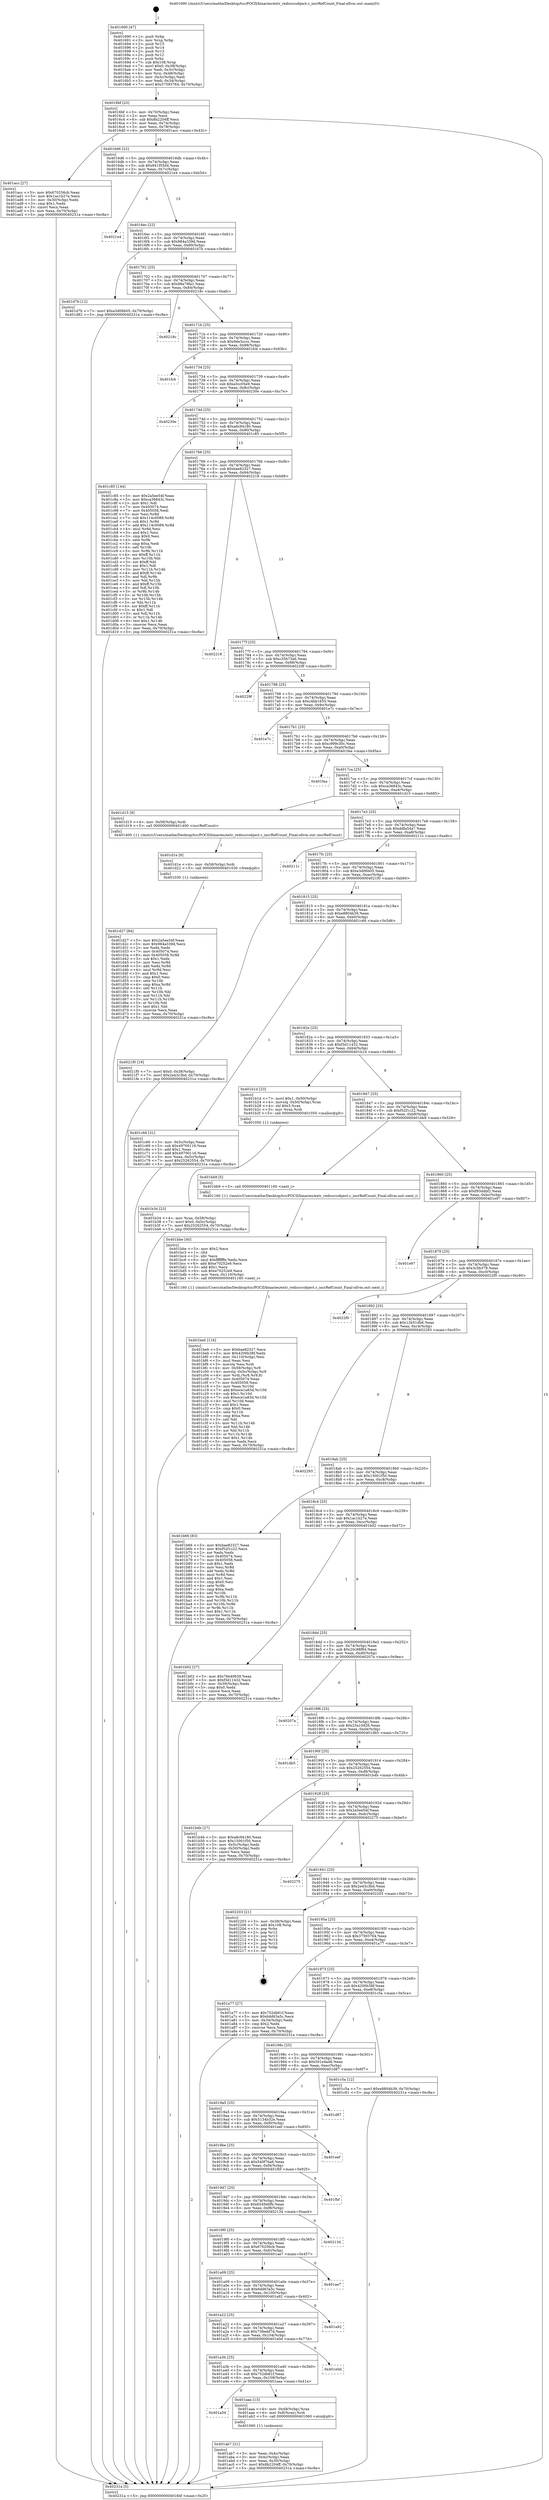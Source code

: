 digraph "0x401690" {
  label = "0x401690 (/mnt/c/Users/mathe/Desktop/tcc/POCII/binaries/extr_redissrcobject.c_incrRefCount_Final-ollvm.out::main(0))"
  labelloc = "t"
  node[shape=record]

  Entry [label="",width=0.3,height=0.3,shape=circle,fillcolor=black,style=filled]
  "0x4016bf" [label="{
     0x4016bf [23]\l
     | [instrs]\l
     &nbsp;&nbsp;0x4016bf \<+3\>: mov -0x70(%rbp),%eax\l
     &nbsp;&nbsp;0x4016c2 \<+2\>: mov %eax,%ecx\l
     &nbsp;&nbsp;0x4016c4 \<+6\>: sub $0x8b2204ff,%ecx\l
     &nbsp;&nbsp;0x4016ca \<+3\>: mov %eax,-0x74(%rbp)\l
     &nbsp;&nbsp;0x4016cd \<+3\>: mov %ecx,-0x78(%rbp)\l
     &nbsp;&nbsp;0x4016d0 \<+6\>: je 0000000000401acc \<main+0x43c\>\l
  }"]
  "0x401acc" [label="{
     0x401acc [27]\l
     | [instrs]\l
     &nbsp;&nbsp;0x401acc \<+5\>: mov $0x670256cb,%eax\l
     &nbsp;&nbsp;0x401ad1 \<+5\>: mov $0x1ac1b27e,%ecx\l
     &nbsp;&nbsp;0x401ad6 \<+3\>: mov -0x30(%rbp),%edx\l
     &nbsp;&nbsp;0x401ad9 \<+3\>: cmp $0x1,%edx\l
     &nbsp;&nbsp;0x401adc \<+3\>: cmovl %ecx,%eax\l
     &nbsp;&nbsp;0x401adf \<+3\>: mov %eax,-0x70(%rbp)\l
     &nbsp;&nbsp;0x401ae2 \<+5\>: jmp 000000000040231a \<main+0xc8a\>\l
  }"]
  "0x4016d6" [label="{
     0x4016d6 [22]\l
     | [instrs]\l
     &nbsp;&nbsp;0x4016d6 \<+5\>: jmp 00000000004016db \<main+0x4b\>\l
     &nbsp;&nbsp;0x4016db \<+3\>: mov -0x74(%rbp),%eax\l
     &nbsp;&nbsp;0x4016de \<+5\>: sub $0x941f55d4,%eax\l
     &nbsp;&nbsp;0x4016e3 \<+3\>: mov %eax,-0x7c(%rbp)\l
     &nbsp;&nbsp;0x4016e6 \<+6\>: je 00000000004021e4 \<main+0xb54\>\l
  }"]
  Exit [label="",width=0.3,height=0.3,shape=circle,fillcolor=black,style=filled,peripheries=2]
  "0x4021e4" [label="{
     0x4021e4\l
  }", style=dashed]
  "0x4016ec" [label="{
     0x4016ec [22]\l
     | [instrs]\l
     &nbsp;&nbsp;0x4016ec \<+5\>: jmp 00000000004016f1 \<main+0x61\>\l
     &nbsp;&nbsp;0x4016f1 \<+3\>: mov -0x74(%rbp),%eax\l
     &nbsp;&nbsp;0x4016f4 \<+5\>: sub $0x984a339d,%eax\l
     &nbsp;&nbsp;0x4016f9 \<+3\>: mov %eax,-0x80(%rbp)\l
     &nbsp;&nbsp;0x4016fc \<+6\>: je 0000000000401d7b \<main+0x6eb\>\l
  }"]
  "0x401d27" [label="{
     0x401d27 [84]\l
     | [instrs]\l
     &nbsp;&nbsp;0x401d27 \<+5\>: mov $0x2a5ee54f,%eax\l
     &nbsp;&nbsp;0x401d2c \<+5\>: mov $0x984a339d,%ecx\l
     &nbsp;&nbsp;0x401d31 \<+2\>: xor %edx,%edx\l
     &nbsp;&nbsp;0x401d33 \<+7\>: mov 0x405074,%esi\l
     &nbsp;&nbsp;0x401d3a \<+8\>: mov 0x405058,%r8d\l
     &nbsp;&nbsp;0x401d42 \<+3\>: sub $0x1,%edx\l
     &nbsp;&nbsp;0x401d45 \<+3\>: mov %esi,%r9d\l
     &nbsp;&nbsp;0x401d48 \<+3\>: add %edx,%r9d\l
     &nbsp;&nbsp;0x401d4b \<+4\>: imul %r9d,%esi\l
     &nbsp;&nbsp;0x401d4f \<+3\>: and $0x1,%esi\l
     &nbsp;&nbsp;0x401d52 \<+3\>: cmp $0x0,%esi\l
     &nbsp;&nbsp;0x401d55 \<+4\>: sete %r10b\l
     &nbsp;&nbsp;0x401d59 \<+4\>: cmp $0xa,%r8d\l
     &nbsp;&nbsp;0x401d5d \<+4\>: setl %r11b\l
     &nbsp;&nbsp;0x401d61 \<+3\>: mov %r10b,%bl\l
     &nbsp;&nbsp;0x401d64 \<+3\>: and %r11b,%bl\l
     &nbsp;&nbsp;0x401d67 \<+3\>: xor %r11b,%r10b\l
     &nbsp;&nbsp;0x401d6a \<+3\>: or %r10b,%bl\l
     &nbsp;&nbsp;0x401d6d \<+3\>: test $0x1,%bl\l
     &nbsp;&nbsp;0x401d70 \<+3\>: cmovne %ecx,%eax\l
     &nbsp;&nbsp;0x401d73 \<+3\>: mov %eax,-0x70(%rbp)\l
     &nbsp;&nbsp;0x401d76 \<+5\>: jmp 000000000040231a \<main+0xc8a\>\l
  }"]
  "0x401d7b" [label="{
     0x401d7b [12]\l
     | [instrs]\l
     &nbsp;&nbsp;0x401d7b \<+7\>: movl $0xe3d06b05,-0x70(%rbp)\l
     &nbsp;&nbsp;0x401d82 \<+5\>: jmp 000000000040231a \<main+0xc8a\>\l
  }"]
  "0x401702" [label="{
     0x401702 [25]\l
     | [instrs]\l
     &nbsp;&nbsp;0x401702 \<+5\>: jmp 0000000000401707 \<main+0x77\>\l
     &nbsp;&nbsp;0x401707 \<+3\>: mov -0x74(%rbp),%eax\l
     &nbsp;&nbsp;0x40170a \<+5\>: sub $0x98a79fa1,%eax\l
     &nbsp;&nbsp;0x40170f \<+6\>: mov %eax,-0x84(%rbp)\l
     &nbsp;&nbsp;0x401715 \<+6\>: je 000000000040218c \<main+0xafc\>\l
  }"]
  "0x401d1e" [label="{
     0x401d1e [9]\l
     | [instrs]\l
     &nbsp;&nbsp;0x401d1e \<+4\>: mov -0x58(%rbp),%rdi\l
     &nbsp;&nbsp;0x401d22 \<+5\>: call 0000000000401030 \<free@plt\>\l
     | [calls]\l
     &nbsp;&nbsp;0x401030 \{1\} (unknown)\l
  }"]
  "0x40218c" [label="{
     0x40218c\l
  }", style=dashed]
  "0x40171b" [label="{
     0x40171b [25]\l
     | [instrs]\l
     &nbsp;&nbsp;0x40171b \<+5\>: jmp 0000000000401720 \<main+0x90\>\l
     &nbsp;&nbsp;0x401720 \<+3\>: mov -0x74(%rbp),%eax\l
     &nbsp;&nbsp;0x401723 \<+5\>: sub $0x9de3cccc,%eax\l
     &nbsp;&nbsp;0x401728 \<+6\>: mov %eax,-0x88(%rbp)\l
     &nbsp;&nbsp;0x40172e \<+6\>: je 0000000000401fcb \<main+0x93b\>\l
  }"]
  "0x401be6" [label="{
     0x401be6 [116]\l
     | [instrs]\l
     &nbsp;&nbsp;0x401be6 \<+5\>: mov $0xbae82327,%ecx\l
     &nbsp;&nbsp;0x401beb \<+5\>: mov $0x4200b38f,%edx\l
     &nbsp;&nbsp;0x401bf0 \<+6\>: mov -0x110(%rbp),%esi\l
     &nbsp;&nbsp;0x401bf6 \<+3\>: imul %eax,%esi\l
     &nbsp;&nbsp;0x401bf9 \<+3\>: movslq %esi,%rdi\l
     &nbsp;&nbsp;0x401bfc \<+4\>: mov -0x58(%rbp),%r8\l
     &nbsp;&nbsp;0x401c00 \<+4\>: movslq -0x5c(%rbp),%r9\l
     &nbsp;&nbsp;0x401c04 \<+4\>: mov %rdi,(%r8,%r9,8)\l
     &nbsp;&nbsp;0x401c08 \<+7\>: mov 0x405074,%eax\l
     &nbsp;&nbsp;0x401c0f \<+7\>: mov 0x405058,%esi\l
     &nbsp;&nbsp;0x401c16 \<+3\>: mov %eax,%r10d\l
     &nbsp;&nbsp;0x401c19 \<+7\>: add $0xece1a83d,%r10d\l
     &nbsp;&nbsp;0x401c20 \<+4\>: sub $0x1,%r10d\l
     &nbsp;&nbsp;0x401c24 \<+7\>: sub $0xece1a83d,%r10d\l
     &nbsp;&nbsp;0x401c2b \<+4\>: imul %r10d,%eax\l
     &nbsp;&nbsp;0x401c2f \<+3\>: and $0x1,%eax\l
     &nbsp;&nbsp;0x401c32 \<+3\>: cmp $0x0,%eax\l
     &nbsp;&nbsp;0x401c35 \<+4\>: sete %r11b\l
     &nbsp;&nbsp;0x401c39 \<+3\>: cmp $0xa,%esi\l
     &nbsp;&nbsp;0x401c3c \<+3\>: setl %bl\l
     &nbsp;&nbsp;0x401c3f \<+3\>: mov %r11b,%r14b\l
     &nbsp;&nbsp;0x401c42 \<+3\>: and %bl,%r14b\l
     &nbsp;&nbsp;0x401c45 \<+3\>: xor %bl,%r11b\l
     &nbsp;&nbsp;0x401c48 \<+3\>: or %r11b,%r14b\l
     &nbsp;&nbsp;0x401c4b \<+4\>: test $0x1,%r14b\l
     &nbsp;&nbsp;0x401c4f \<+3\>: cmovne %edx,%ecx\l
     &nbsp;&nbsp;0x401c52 \<+3\>: mov %ecx,-0x70(%rbp)\l
     &nbsp;&nbsp;0x401c55 \<+5\>: jmp 000000000040231a \<main+0xc8a\>\l
  }"]
  "0x401fcb" [label="{
     0x401fcb\l
  }", style=dashed]
  "0x401734" [label="{
     0x401734 [25]\l
     | [instrs]\l
     &nbsp;&nbsp;0x401734 \<+5\>: jmp 0000000000401739 \<main+0xa9\>\l
     &nbsp;&nbsp;0x401739 \<+3\>: mov -0x74(%rbp),%eax\l
     &nbsp;&nbsp;0x40173c \<+5\>: sub $0xa3cc05e9,%eax\l
     &nbsp;&nbsp;0x401741 \<+6\>: mov %eax,-0x8c(%rbp)\l
     &nbsp;&nbsp;0x401747 \<+6\>: je 000000000040230e \<main+0xc7e\>\l
  }"]
  "0x401bbe" [label="{
     0x401bbe [40]\l
     | [instrs]\l
     &nbsp;&nbsp;0x401bbe \<+5\>: mov $0x2,%ecx\l
     &nbsp;&nbsp;0x401bc3 \<+1\>: cltd\l
     &nbsp;&nbsp;0x401bc4 \<+2\>: idiv %ecx\l
     &nbsp;&nbsp;0x401bc6 \<+6\>: imul $0xfffffffe,%edx,%ecx\l
     &nbsp;&nbsp;0x401bcc \<+6\>: add $0xe70252e9,%ecx\l
     &nbsp;&nbsp;0x401bd2 \<+3\>: add $0x1,%ecx\l
     &nbsp;&nbsp;0x401bd5 \<+6\>: sub $0xe70252e9,%ecx\l
     &nbsp;&nbsp;0x401bdb \<+6\>: mov %ecx,-0x110(%rbp)\l
     &nbsp;&nbsp;0x401be1 \<+5\>: call 0000000000401160 \<next_i\>\l
     | [calls]\l
     &nbsp;&nbsp;0x401160 \{1\} (/mnt/c/Users/mathe/Desktop/tcc/POCII/binaries/extr_redissrcobject.c_incrRefCount_Final-ollvm.out::next_i)\l
  }"]
  "0x40230e" [label="{
     0x40230e\l
  }", style=dashed]
  "0x40174d" [label="{
     0x40174d [25]\l
     | [instrs]\l
     &nbsp;&nbsp;0x40174d \<+5\>: jmp 0000000000401752 \<main+0xc2\>\l
     &nbsp;&nbsp;0x401752 \<+3\>: mov -0x74(%rbp),%eax\l
     &nbsp;&nbsp;0x401755 \<+5\>: sub $0xa6c94180,%eax\l
     &nbsp;&nbsp;0x40175a \<+6\>: mov %eax,-0x90(%rbp)\l
     &nbsp;&nbsp;0x401760 \<+6\>: je 0000000000401c85 \<main+0x5f5\>\l
  }"]
  "0x401b34" [label="{
     0x401b34 [23]\l
     | [instrs]\l
     &nbsp;&nbsp;0x401b34 \<+4\>: mov %rax,-0x58(%rbp)\l
     &nbsp;&nbsp;0x401b38 \<+7\>: movl $0x0,-0x5c(%rbp)\l
     &nbsp;&nbsp;0x401b3f \<+7\>: movl $0x25262554,-0x70(%rbp)\l
     &nbsp;&nbsp;0x401b46 \<+5\>: jmp 000000000040231a \<main+0xc8a\>\l
  }"]
  "0x401c85" [label="{
     0x401c85 [144]\l
     | [instrs]\l
     &nbsp;&nbsp;0x401c85 \<+5\>: mov $0x2a5ee54f,%eax\l
     &nbsp;&nbsp;0x401c8a \<+5\>: mov $0xca36843c,%ecx\l
     &nbsp;&nbsp;0x401c8f \<+2\>: mov $0x1,%dl\l
     &nbsp;&nbsp;0x401c91 \<+7\>: mov 0x405074,%esi\l
     &nbsp;&nbsp;0x401c98 \<+7\>: mov 0x405058,%edi\l
     &nbsp;&nbsp;0x401c9f \<+3\>: mov %esi,%r8d\l
     &nbsp;&nbsp;0x401ca2 \<+7\>: sub $0x114c0089,%r8d\l
     &nbsp;&nbsp;0x401ca9 \<+4\>: sub $0x1,%r8d\l
     &nbsp;&nbsp;0x401cad \<+7\>: add $0x114c0089,%r8d\l
     &nbsp;&nbsp;0x401cb4 \<+4\>: imul %r8d,%esi\l
     &nbsp;&nbsp;0x401cb8 \<+3\>: and $0x1,%esi\l
     &nbsp;&nbsp;0x401cbb \<+3\>: cmp $0x0,%esi\l
     &nbsp;&nbsp;0x401cbe \<+4\>: sete %r9b\l
     &nbsp;&nbsp;0x401cc2 \<+3\>: cmp $0xa,%edi\l
     &nbsp;&nbsp;0x401cc5 \<+4\>: setl %r10b\l
     &nbsp;&nbsp;0x401cc9 \<+3\>: mov %r9b,%r11b\l
     &nbsp;&nbsp;0x401ccc \<+4\>: xor $0xff,%r11b\l
     &nbsp;&nbsp;0x401cd0 \<+3\>: mov %r10b,%bl\l
     &nbsp;&nbsp;0x401cd3 \<+3\>: xor $0xff,%bl\l
     &nbsp;&nbsp;0x401cd6 \<+3\>: xor $0x1,%dl\l
     &nbsp;&nbsp;0x401cd9 \<+3\>: mov %r11b,%r14b\l
     &nbsp;&nbsp;0x401cdc \<+4\>: and $0xff,%r14b\l
     &nbsp;&nbsp;0x401ce0 \<+3\>: and %dl,%r9b\l
     &nbsp;&nbsp;0x401ce3 \<+3\>: mov %bl,%r15b\l
     &nbsp;&nbsp;0x401ce6 \<+4\>: and $0xff,%r15b\l
     &nbsp;&nbsp;0x401cea \<+3\>: and %dl,%r10b\l
     &nbsp;&nbsp;0x401ced \<+3\>: or %r9b,%r14b\l
     &nbsp;&nbsp;0x401cf0 \<+3\>: or %r10b,%r15b\l
     &nbsp;&nbsp;0x401cf3 \<+3\>: xor %r15b,%r14b\l
     &nbsp;&nbsp;0x401cf6 \<+3\>: or %bl,%r11b\l
     &nbsp;&nbsp;0x401cf9 \<+4\>: xor $0xff,%r11b\l
     &nbsp;&nbsp;0x401cfd \<+3\>: or $0x1,%dl\l
     &nbsp;&nbsp;0x401d00 \<+3\>: and %dl,%r11b\l
     &nbsp;&nbsp;0x401d03 \<+3\>: or %r11b,%r14b\l
     &nbsp;&nbsp;0x401d06 \<+4\>: test $0x1,%r14b\l
     &nbsp;&nbsp;0x401d0a \<+3\>: cmovne %ecx,%eax\l
     &nbsp;&nbsp;0x401d0d \<+3\>: mov %eax,-0x70(%rbp)\l
     &nbsp;&nbsp;0x401d10 \<+5\>: jmp 000000000040231a \<main+0xc8a\>\l
  }"]
  "0x401766" [label="{
     0x401766 [25]\l
     | [instrs]\l
     &nbsp;&nbsp;0x401766 \<+5\>: jmp 000000000040176b \<main+0xdb\>\l
     &nbsp;&nbsp;0x40176b \<+3\>: mov -0x74(%rbp),%eax\l
     &nbsp;&nbsp;0x40176e \<+5\>: sub $0xbae82327,%eax\l
     &nbsp;&nbsp;0x401773 \<+6\>: mov %eax,-0x94(%rbp)\l
     &nbsp;&nbsp;0x401779 \<+6\>: je 0000000000402218 \<main+0xb88\>\l
  }"]
  "0x401ab7" [label="{
     0x401ab7 [21]\l
     | [instrs]\l
     &nbsp;&nbsp;0x401ab7 \<+3\>: mov %eax,-0x4c(%rbp)\l
     &nbsp;&nbsp;0x401aba \<+3\>: mov -0x4c(%rbp),%eax\l
     &nbsp;&nbsp;0x401abd \<+3\>: mov %eax,-0x30(%rbp)\l
     &nbsp;&nbsp;0x401ac0 \<+7\>: movl $0x8b2204ff,-0x70(%rbp)\l
     &nbsp;&nbsp;0x401ac7 \<+5\>: jmp 000000000040231a \<main+0xc8a\>\l
  }"]
  "0x402218" [label="{
     0x402218\l
  }", style=dashed]
  "0x40177f" [label="{
     0x40177f [25]\l
     | [instrs]\l
     &nbsp;&nbsp;0x40177f \<+5\>: jmp 0000000000401784 \<main+0xf4\>\l
     &nbsp;&nbsp;0x401784 \<+3\>: mov -0x74(%rbp),%eax\l
     &nbsp;&nbsp;0x401787 \<+5\>: sub $0xc35b73a6,%eax\l
     &nbsp;&nbsp;0x40178c \<+6\>: mov %eax,-0x98(%rbp)\l
     &nbsp;&nbsp;0x401792 \<+6\>: je 000000000040229f \<main+0xc0f\>\l
  }"]
  "0x401a54" [label="{
     0x401a54\l
  }", style=dashed]
  "0x40229f" [label="{
     0x40229f\l
  }", style=dashed]
  "0x401798" [label="{
     0x401798 [25]\l
     | [instrs]\l
     &nbsp;&nbsp;0x401798 \<+5\>: jmp 000000000040179d \<main+0x10d\>\l
     &nbsp;&nbsp;0x40179d \<+3\>: mov -0x74(%rbp),%eax\l
     &nbsp;&nbsp;0x4017a0 \<+5\>: sub $0xc4bb1655,%eax\l
     &nbsp;&nbsp;0x4017a5 \<+6\>: mov %eax,-0x9c(%rbp)\l
     &nbsp;&nbsp;0x4017ab \<+6\>: je 0000000000401e7c \<main+0x7ec\>\l
  }"]
  "0x401aaa" [label="{
     0x401aaa [13]\l
     | [instrs]\l
     &nbsp;&nbsp;0x401aaa \<+4\>: mov -0x48(%rbp),%rax\l
     &nbsp;&nbsp;0x401aae \<+4\>: mov 0x8(%rax),%rdi\l
     &nbsp;&nbsp;0x401ab2 \<+5\>: call 0000000000401060 \<atoi@plt\>\l
     | [calls]\l
     &nbsp;&nbsp;0x401060 \{1\} (unknown)\l
  }"]
  "0x401e7c" [label="{
     0x401e7c\l
  }", style=dashed]
  "0x4017b1" [label="{
     0x4017b1 [25]\l
     | [instrs]\l
     &nbsp;&nbsp;0x4017b1 \<+5\>: jmp 00000000004017b6 \<main+0x126\>\l
     &nbsp;&nbsp;0x4017b6 \<+3\>: mov -0x74(%rbp),%eax\l
     &nbsp;&nbsp;0x4017b9 \<+5\>: sub $0xc999c30c,%eax\l
     &nbsp;&nbsp;0x4017be \<+6\>: mov %eax,-0xa0(%rbp)\l
     &nbsp;&nbsp;0x4017c4 \<+6\>: je 0000000000401fea \<main+0x95a\>\l
  }"]
  "0x401a3b" [label="{
     0x401a3b [25]\l
     | [instrs]\l
     &nbsp;&nbsp;0x401a3b \<+5\>: jmp 0000000000401a40 \<main+0x3b0\>\l
     &nbsp;&nbsp;0x401a40 \<+3\>: mov -0x74(%rbp),%eax\l
     &nbsp;&nbsp;0x401a43 \<+5\>: sub $0x752db61f,%eax\l
     &nbsp;&nbsp;0x401a48 \<+6\>: mov %eax,-0x108(%rbp)\l
     &nbsp;&nbsp;0x401a4e \<+6\>: je 0000000000401aaa \<main+0x41a\>\l
  }"]
  "0x401fea" [label="{
     0x401fea\l
  }", style=dashed]
  "0x4017ca" [label="{
     0x4017ca [25]\l
     | [instrs]\l
     &nbsp;&nbsp;0x4017ca \<+5\>: jmp 00000000004017cf \<main+0x13f\>\l
     &nbsp;&nbsp;0x4017cf \<+3\>: mov -0x74(%rbp),%eax\l
     &nbsp;&nbsp;0x4017d2 \<+5\>: sub $0xca36843c,%eax\l
     &nbsp;&nbsp;0x4017d7 \<+6\>: mov %eax,-0xa4(%rbp)\l
     &nbsp;&nbsp;0x4017dd \<+6\>: je 0000000000401d15 \<main+0x685\>\l
  }"]
  "0x401e0d" [label="{
     0x401e0d\l
  }", style=dashed]
  "0x401d15" [label="{
     0x401d15 [9]\l
     | [instrs]\l
     &nbsp;&nbsp;0x401d15 \<+4\>: mov -0x58(%rbp),%rdi\l
     &nbsp;&nbsp;0x401d19 \<+5\>: call 0000000000401400 \<incrRefCount\>\l
     | [calls]\l
     &nbsp;&nbsp;0x401400 \{1\} (/mnt/c/Users/mathe/Desktop/tcc/POCII/binaries/extr_redissrcobject.c_incrRefCount_Final-ollvm.out::incrRefCount)\l
  }"]
  "0x4017e3" [label="{
     0x4017e3 [25]\l
     | [instrs]\l
     &nbsp;&nbsp;0x4017e3 \<+5\>: jmp 00000000004017e8 \<main+0x158\>\l
     &nbsp;&nbsp;0x4017e8 \<+3\>: mov -0x74(%rbp),%eax\l
     &nbsp;&nbsp;0x4017eb \<+5\>: sub $0xddfa54a7,%eax\l
     &nbsp;&nbsp;0x4017f0 \<+6\>: mov %eax,-0xa8(%rbp)\l
     &nbsp;&nbsp;0x4017f6 \<+6\>: je 000000000040211c \<main+0xa8c\>\l
  }"]
  "0x401a22" [label="{
     0x401a22 [25]\l
     | [instrs]\l
     &nbsp;&nbsp;0x401a22 \<+5\>: jmp 0000000000401a27 \<main+0x397\>\l
     &nbsp;&nbsp;0x401a27 \<+3\>: mov -0x74(%rbp),%eax\l
     &nbsp;&nbsp;0x401a2a \<+5\>: sub $0x738edd7d,%eax\l
     &nbsp;&nbsp;0x401a2f \<+6\>: mov %eax,-0x104(%rbp)\l
     &nbsp;&nbsp;0x401a35 \<+6\>: je 0000000000401e0d \<main+0x77d\>\l
  }"]
  "0x40211c" [label="{
     0x40211c\l
  }", style=dashed]
  "0x4017fc" [label="{
     0x4017fc [25]\l
     | [instrs]\l
     &nbsp;&nbsp;0x4017fc \<+5\>: jmp 0000000000401801 \<main+0x171\>\l
     &nbsp;&nbsp;0x401801 \<+3\>: mov -0x74(%rbp),%eax\l
     &nbsp;&nbsp;0x401804 \<+5\>: sub $0xe3d06b05,%eax\l
     &nbsp;&nbsp;0x401809 \<+6\>: mov %eax,-0xac(%rbp)\l
     &nbsp;&nbsp;0x40180f \<+6\>: je 00000000004021f0 \<main+0xb60\>\l
  }"]
  "0x401a92" [label="{
     0x401a92\l
  }", style=dashed]
  "0x4021f0" [label="{
     0x4021f0 [19]\l
     | [instrs]\l
     &nbsp;&nbsp;0x4021f0 \<+7\>: movl $0x0,-0x38(%rbp)\l
     &nbsp;&nbsp;0x4021f7 \<+7\>: movl $0x2e43c3bd,-0x70(%rbp)\l
     &nbsp;&nbsp;0x4021fe \<+5\>: jmp 000000000040231a \<main+0xc8a\>\l
  }"]
  "0x401815" [label="{
     0x401815 [25]\l
     | [instrs]\l
     &nbsp;&nbsp;0x401815 \<+5\>: jmp 000000000040181a \<main+0x18a\>\l
     &nbsp;&nbsp;0x40181a \<+3\>: mov -0x74(%rbp),%eax\l
     &nbsp;&nbsp;0x40181d \<+5\>: sub $0xe8804b39,%eax\l
     &nbsp;&nbsp;0x401822 \<+6\>: mov %eax,-0xb0(%rbp)\l
     &nbsp;&nbsp;0x401828 \<+6\>: je 0000000000401c66 \<main+0x5d6\>\l
  }"]
  "0x401a09" [label="{
     0x401a09 [25]\l
     | [instrs]\l
     &nbsp;&nbsp;0x401a09 \<+5\>: jmp 0000000000401a0e \<main+0x37e\>\l
     &nbsp;&nbsp;0x401a0e \<+3\>: mov -0x74(%rbp),%eax\l
     &nbsp;&nbsp;0x401a11 \<+5\>: sub $0x6dd63a5c,%eax\l
     &nbsp;&nbsp;0x401a16 \<+6\>: mov %eax,-0x100(%rbp)\l
     &nbsp;&nbsp;0x401a1c \<+6\>: je 0000000000401a92 \<main+0x402\>\l
  }"]
  "0x401c66" [label="{
     0x401c66 [31]\l
     | [instrs]\l
     &nbsp;&nbsp;0x401c66 \<+3\>: mov -0x5c(%rbp),%eax\l
     &nbsp;&nbsp;0x401c69 \<+5\>: sub $0x49700116,%eax\l
     &nbsp;&nbsp;0x401c6e \<+3\>: add $0x1,%eax\l
     &nbsp;&nbsp;0x401c71 \<+5\>: add $0x49700116,%eax\l
     &nbsp;&nbsp;0x401c76 \<+3\>: mov %eax,-0x5c(%rbp)\l
     &nbsp;&nbsp;0x401c79 \<+7\>: movl $0x25262554,-0x70(%rbp)\l
     &nbsp;&nbsp;0x401c80 \<+5\>: jmp 000000000040231a \<main+0xc8a\>\l
  }"]
  "0x40182e" [label="{
     0x40182e [25]\l
     | [instrs]\l
     &nbsp;&nbsp;0x40182e \<+5\>: jmp 0000000000401833 \<main+0x1a3\>\l
     &nbsp;&nbsp;0x401833 \<+3\>: mov -0x74(%rbp),%eax\l
     &nbsp;&nbsp;0x401836 \<+5\>: sub $0xf3d11432,%eax\l
     &nbsp;&nbsp;0x40183b \<+6\>: mov %eax,-0xb4(%rbp)\l
     &nbsp;&nbsp;0x401841 \<+6\>: je 0000000000401b1d \<main+0x48d\>\l
  }"]
  "0x401ae7" [label="{
     0x401ae7\l
  }", style=dashed]
  "0x401b1d" [label="{
     0x401b1d [23]\l
     | [instrs]\l
     &nbsp;&nbsp;0x401b1d \<+7\>: movl $0x1,-0x50(%rbp)\l
     &nbsp;&nbsp;0x401b24 \<+4\>: movslq -0x50(%rbp),%rax\l
     &nbsp;&nbsp;0x401b28 \<+4\>: shl $0x3,%rax\l
     &nbsp;&nbsp;0x401b2c \<+3\>: mov %rax,%rdi\l
     &nbsp;&nbsp;0x401b2f \<+5\>: call 0000000000401050 \<malloc@plt\>\l
     | [calls]\l
     &nbsp;&nbsp;0x401050 \{1\} (unknown)\l
  }"]
  "0x401847" [label="{
     0x401847 [25]\l
     | [instrs]\l
     &nbsp;&nbsp;0x401847 \<+5\>: jmp 000000000040184c \<main+0x1bc\>\l
     &nbsp;&nbsp;0x40184c \<+3\>: mov -0x74(%rbp),%eax\l
     &nbsp;&nbsp;0x40184f \<+5\>: sub $0xf52f1c22,%eax\l
     &nbsp;&nbsp;0x401854 \<+6\>: mov %eax,-0xb8(%rbp)\l
     &nbsp;&nbsp;0x40185a \<+6\>: je 0000000000401bb9 \<main+0x529\>\l
  }"]
  "0x4019f0" [label="{
     0x4019f0 [25]\l
     | [instrs]\l
     &nbsp;&nbsp;0x4019f0 \<+5\>: jmp 00000000004019f5 \<main+0x365\>\l
     &nbsp;&nbsp;0x4019f5 \<+3\>: mov -0x74(%rbp),%eax\l
     &nbsp;&nbsp;0x4019f8 \<+5\>: sub $0x670256cb,%eax\l
     &nbsp;&nbsp;0x4019fd \<+6\>: mov %eax,-0xfc(%rbp)\l
     &nbsp;&nbsp;0x401a03 \<+6\>: je 0000000000401ae7 \<main+0x457\>\l
  }"]
  "0x401bb9" [label="{
     0x401bb9 [5]\l
     | [instrs]\l
     &nbsp;&nbsp;0x401bb9 \<+5\>: call 0000000000401160 \<next_i\>\l
     | [calls]\l
     &nbsp;&nbsp;0x401160 \{1\} (/mnt/c/Users/mathe/Desktop/tcc/POCII/binaries/extr_redissrcobject.c_incrRefCount_Final-ollvm.out::next_i)\l
  }"]
  "0x401860" [label="{
     0x401860 [25]\l
     | [instrs]\l
     &nbsp;&nbsp;0x401860 \<+5\>: jmp 0000000000401865 \<main+0x1d5\>\l
     &nbsp;&nbsp;0x401865 \<+3\>: mov -0x74(%rbp),%eax\l
     &nbsp;&nbsp;0x401868 \<+5\>: sub $0xf93ddbf2,%eax\l
     &nbsp;&nbsp;0x40186d \<+6\>: mov %eax,-0xbc(%rbp)\l
     &nbsp;&nbsp;0x401873 \<+6\>: je 0000000000401e97 \<main+0x807\>\l
  }"]
  "0x402134" [label="{
     0x402134\l
  }", style=dashed]
  "0x401e97" [label="{
     0x401e97\l
  }", style=dashed]
  "0x401879" [label="{
     0x401879 [25]\l
     | [instrs]\l
     &nbsp;&nbsp;0x401879 \<+5\>: jmp 000000000040187e \<main+0x1ee\>\l
     &nbsp;&nbsp;0x40187e \<+3\>: mov -0x74(%rbp),%eax\l
     &nbsp;&nbsp;0x401881 \<+5\>: sub $0x3c5b379,%eax\l
     &nbsp;&nbsp;0x401886 \<+6\>: mov %eax,-0xc0(%rbp)\l
     &nbsp;&nbsp;0x40188c \<+6\>: je 00000000004022f0 \<main+0xc60\>\l
  }"]
  "0x4019d7" [label="{
     0x4019d7 [25]\l
     | [instrs]\l
     &nbsp;&nbsp;0x4019d7 \<+5\>: jmp 00000000004019dc \<main+0x34c\>\l
     &nbsp;&nbsp;0x4019dc \<+3\>: mov -0x74(%rbp),%eax\l
     &nbsp;&nbsp;0x4019df \<+5\>: sub $0x654946fb,%eax\l
     &nbsp;&nbsp;0x4019e4 \<+6\>: mov %eax,-0xf8(%rbp)\l
     &nbsp;&nbsp;0x4019ea \<+6\>: je 0000000000402134 \<main+0xaa4\>\l
  }"]
  "0x4022f0" [label="{
     0x4022f0\l
  }", style=dashed]
  "0x401892" [label="{
     0x401892 [25]\l
     | [instrs]\l
     &nbsp;&nbsp;0x401892 \<+5\>: jmp 0000000000401897 \<main+0x207\>\l
     &nbsp;&nbsp;0x401897 \<+3\>: mov -0x74(%rbp),%eax\l
     &nbsp;&nbsp;0x40189a \<+5\>: sub $0x12b51db6,%eax\l
     &nbsp;&nbsp;0x40189f \<+6\>: mov %eax,-0xc4(%rbp)\l
     &nbsp;&nbsp;0x4018a5 \<+6\>: je 0000000000402293 \<main+0xc03\>\l
  }"]
  "0x401fbf" [label="{
     0x401fbf\l
  }", style=dashed]
  "0x402293" [label="{
     0x402293\l
  }", style=dashed]
  "0x4018ab" [label="{
     0x4018ab [25]\l
     | [instrs]\l
     &nbsp;&nbsp;0x4018ab \<+5\>: jmp 00000000004018b0 \<main+0x220\>\l
     &nbsp;&nbsp;0x4018b0 \<+3\>: mov -0x74(%rbp),%eax\l
     &nbsp;&nbsp;0x4018b3 \<+5\>: sub $0x15001f50,%eax\l
     &nbsp;&nbsp;0x4018b8 \<+6\>: mov %eax,-0xc8(%rbp)\l
     &nbsp;&nbsp;0x4018be \<+6\>: je 0000000000401b66 \<main+0x4d6\>\l
  }"]
  "0x4019be" [label="{
     0x4019be [25]\l
     | [instrs]\l
     &nbsp;&nbsp;0x4019be \<+5\>: jmp 00000000004019c3 \<main+0x333\>\l
     &nbsp;&nbsp;0x4019c3 \<+3\>: mov -0x74(%rbp),%eax\l
     &nbsp;&nbsp;0x4019c6 \<+5\>: sub $0x540f76a6,%eax\l
     &nbsp;&nbsp;0x4019cb \<+6\>: mov %eax,-0xf4(%rbp)\l
     &nbsp;&nbsp;0x4019d1 \<+6\>: je 0000000000401fbf \<main+0x92f\>\l
  }"]
  "0x401b66" [label="{
     0x401b66 [83]\l
     | [instrs]\l
     &nbsp;&nbsp;0x401b66 \<+5\>: mov $0xbae82327,%eax\l
     &nbsp;&nbsp;0x401b6b \<+5\>: mov $0xf52f1c22,%ecx\l
     &nbsp;&nbsp;0x401b70 \<+2\>: xor %edx,%edx\l
     &nbsp;&nbsp;0x401b72 \<+7\>: mov 0x405074,%esi\l
     &nbsp;&nbsp;0x401b79 \<+7\>: mov 0x405058,%edi\l
     &nbsp;&nbsp;0x401b80 \<+3\>: sub $0x1,%edx\l
     &nbsp;&nbsp;0x401b83 \<+3\>: mov %esi,%r8d\l
     &nbsp;&nbsp;0x401b86 \<+3\>: add %edx,%r8d\l
     &nbsp;&nbsp;0x401b89 \<+4\>: imul %r8d,%esi\l
     &nbsp;&nbsp;0x401b8d \<+3\>: and $0x1,%esi\l
     &nbsp;&nbsp;0x401b90 \<+3\>: cmp $0x0,%esi\l
     &nbsp;&nbsp;0x401b93 \<+4\>: sete %r9b\l
     &nbsp;&nbsp;0x401b97 \<+3\>: cmp $0xa,%edi\l
     &nbsp;&nbsp;0x401b9a \<+4\>: setl %r10b\l
     &nbsp;&nbsp;0x401b9e \<+3\>: mov %r9b,%r11b\l
     &nbsp;&nbsp;0x401ba1 \<+3\>: and %r10b,%r11b\l
     &nbsp;&nbsp;0x401ba4 \<+3\>: xor %r10b,%r9b\l
     &nbsp;&nbsp;0x401ba7 \<+3\>: or %r9b,%r11b\l
     &nbsp;&nbsp;0x401baa \<+4\>: test $0x1,%r11b\l
     &nbsp;&nbsp;0x401bae \<+3\>: cmovne %ecx,%eax\l
     &nbsp;&nbsp;0x401bb1 \<+3\>: mov %eax,-0x70(%rbp)\l
     &nbsp;&nbsp;0x401bb4 \<+5\>: jmp 000000000040231a \<main+0xc8a\>\l
  }"]
  "0x4018c4" [label="{
     0x4018c4 [25]\l
     | [instrs]\l
     &nbsp;&nbsp;0x4018c4 \<+5\>: jmp 00000000004018c9 \<main+0x239\>\l
     &nbsp;&nbsp;0x4018c9 \<+3\>: mov -0x74(%rbp),%eax\l
     &nbsp;&nbsp;0x4018cc \<+5\>: sub $0x1ac1b27e,%eax\l
     &nbsp;&nbsp;0x4018d1 \<+6\>: mov %eax,-0xcc(%rbp)\l
     &nbsp;&nbsp;0x4018d7 \<+6\>: je 0000000000401b02 \<main+0x472\>\l
  }"]
  "0x401eef" [label="{
     0x401eef\l
  }", style=dashed]
  "0x401b02" [label="{
     0x401b02 [27]\l
     | [instrs]\l
     &nbsp;&nbsp;0x401b02 \<+5\>: mov $0x76e40639,%eax\l
     &nbsp;&nbsp;0x401b07 \<+5\>: mov $0xf3d11432,%ecx\l
     &nbsp;&nbsp;0x401b0c \<+3\>: mov -0x30(%rbp),%edx\l
     &nbsp;&nbsp;0x401b0f \<+3\>: cmp $0x0,%edx\l
     &nbsp;&nbsp;0x401b12 \<+3\>: cmove %ecx,%eax\l
     &nbsp;&nbsp;0x401b15 \<+3\>: mov %eax,-0x70(%rbp)\l
     &nbsp;&nbsp;0x401b18 \<+5\>: jmp 000000000040231a \<main+0xc8a\>\l
  }"]
  "0x4018dd" [label="{
     0x4018dd [25]\l
     | [instrs]\l
     &nbsp;&nbsp;0x4018dd \<+5\>: jmp 00000000004018e2 \<main+0x252\>\l
     &nbsp;&nbsp;0x4018e2 \<+3\>: mov -0x74(%rbp),%eax\l
     &nbsp;&nbsp;0x4018e5 \<+5\>: sub $0x20c98f84,%eax\l
     &nbsp;&nbsp;0x4018ea \<+6\>: mov %eax,-0xd0(%rbp)\l
     &nbsp;&nbsp;0x4018f0 \<+6\>: je 000000000040207a \<main+0x9ea\>\l
  }"]
  "0x4019a5" [label="{
     0x4019a5 [25]\l
     | [instrs]\l
     &nbsp;&nbsp;0x4019a5 \<+5\>: jmp 00000000004019aa \<main+0x31a\>\l
     &nbsp;&nbsp;0x4019aa \<+3\>: mov -0x74(%rbp),%eax\l
     &nbsp;&nbsp;0x4019ad \<+5\>: sub $0x5134b32e,%eax\l
     &nbsp;&nbsp;0x4019b2 \<+6\>: mov %eax,-0xf0(%rbp)\l
     &nbsp;&nbsp;0x4019b8 \<+6\>: je 0000000000401eef \<main+0x85f\>\l
  }"]
  "0x40207a" [label="{
     0x40207a\l
  }", style=dashed]
  "0x4018f6" [label="{
     0x4018f6 [25]\l
     | [instrs]\l
     &nbsp;&nbsp;0x4018f6 \<+5\>: jmp 00000000004018fb \<main+0x26b\>\l
     &nbsp;&nbsp;0x4018fb \<+3\>: mov -0x74(%rbp),%eax\l
     &nbsp;&nbsp;0x4018fe \<+5\>: sub $0x23a10d26,%eax\l
     &nbsp;&nbsp;0x401903 \<+6\>: mov %eax,-0xd4(%rbp)\l
     &nbsp;&nbsp;0x401909 \<+6\>: je 0000000000401db5 \<main+0x725\>\l
  }"]
  "0x401d87" [label="{
     0x401d87\l
  }", style=dashed]
  "0x401db5" [label="{
     0x401db5\l
  }", style=dashed]
  "0x40190f" [label="{
     0x40190f [25]\l
     | [instrs]\l
     &nbsp;&nbsp;0x40190f \<+5\>: jmp 0000000000401914 \<main+0x284\>\l
     &nbsp;&nbsp;0x401914 \<+3\>: mov -0x74(%rbp),%eax\l
     &nbsp;&nbsp;0x401917 \<+5\>: sub $0x25262554,%eax\l
     &nbsp;&nbsp;0x40191c \<+6\>: mov %eax,-0xd8(%rbp)\l
     &nbsp;&nbsp;0x401922 \<+6\>: je 0000000000401b4b \<main+0x4bb\>\l
  }"]
  "0x40198c" [label="{
     0x40198c [25]\l
     | [instrs]\l
     &nbsp;&nbsp;0x40198c \<+5\>: jmp 0000000000401991 \<main+0x301\>\l
     &nbsp;&nbsp;0x401991 \<+3\>: mov -0x74(%rbp),%eax\l
     &nbsp;&nbsp;0x401994 \<+5\>: sub $0x501e4a46,%eax\l
     &nbsp;&nbsp;0x401999 \<+6\>: mov %eax,-0xec(%rbp)\l
     &nbsp;&nbsp;0x40199f \<+6\>: je 0000000000401d87 \<main+0x6f7\>\l
  }"]
  "0x401b4b" [label="{
     0x401b4b [27]\l
     | [instrs]\l
     &nbsp;&nbsp;0x401b4b \<+5\>: mov $0xa6c94180,%eax\l
     &nbsp;&nbsp;0x401b50 \<+5\>: mov $0x15001f50,%ecx\l
     &nbsp;&nbsp;0x401b55 \<+3\>: mov -0x5c(%rbp),%edx\l
     &nbsp;&nbsp;0x401b58 \<+3\>: cmp -0x50(%rbp),%edx\l
     &nbsp;&nbsp;0x401b5b \<+3\>: cmovl %ecx,%eax\l
     &nbsp;&nbsp;0x401b5e \<+3\>: mov %eax,-0x70(%rbp)\l
     &nbsp;&nbsp;0x401b61 \<+5\>: jmp 000000000040231a \<main+0xc8a\>\l
  }"]
  "0x401928" [label="{
     0x401928 [25]\l
     | [instrs]\l
     &nbsp;&nbsp;0x401928 \<+5\>: jmp 000000000040192d \<main+0x29d\>\l
     &nbsp;&nbsp;0x40192d \<+3\>: mov -0x74(%rbp),%eax\l
     &nbsp;&nbsp;0x401930 \<+5\>: sub $0x2a5ee54f,%eax\l
     &nbsp;&nbsp;0x401935 \<+6\>: mov %eax,-0xdc(%rbp)\l
     &nbsp;&nbsp;0x40193b \<+6\>: je 0000000000402275 \<main+0xbe5\>\l
  }"]
  "0x401c5a" [label="{
     0x401c5a [12]\l
     | [instrs]\l
     &nbsp;&nbsp;0x401c5a \<+7\>: movl $0xe8804b39,-0x70(%rbp)\l
     &nbsp;&nbsp;0x401c61 \<+5\>: jmp 000000000040231a \<main+0xc8a\>\l
  }"]
  "0x402275" [label="{
     0x402275\l
  }", style=dashed]
  "0x401941" [label="{
     0x401941 [25]\l
     | [instrs]\l
     &nbsp;&nbsp;0x401941 \<+5\>: jmp 0000000000401946 \<main+0x2b6\>\l
     &nbsp;&nbsp;0x401946 \<+3\>: mov -0x74(%rbp),%eax\l
     &nbsp;&nbsp;0x401949 \<+5\>: sub $0x2e43c3bd,%eax\l
     &nbsp;&nbsp;0x40194e \<+6\>: mov %eax,-0xe0(%rbp)\l
     &nbsp;&nbsp;0x401954 \<+6\>: je 0000000000402203 \<main+0xb73\>\l
  }"]
  "0x401690" [label="{
     0x401690 [47]\l
     | [instrs]\l
     &nbsp;&nbsp;0x401690 \<+1\>: push %rbp\l
     &nbsp;&nbsp;0x401691 \<+3\>: mov %rsp,%rbp\l
     &nbsp;&nbsp;0x401694 \<+2\>: push %r15\l
     &nbsp;&nbsp;0x401696 \<+2\>: push %r14\l
     &nbsp;&nbsp;0x401698 \<+2\>: push %r13\l
     &nbsp;&nbsp;0x40169a \<+2\>: push %r12\l
     &nbsp;&nbsp;0x40169c \<+1\>: push %rbx\l
     &nbsp;&nbsp;0x40169d \<+7\>: sub $0x108,%rsp\l
     &nbsp;&nbsp;0x4016a4 \<+7\>: movl $0x0,-0x38(%rbp)\l
     &nbsp;&nbsp;0x4016ab \<+3\>: mov %edi,-0x3c(%rbp)\l
     &nbsp;&nbsp;0x4016ae \<+4\>: mov %rsi,-0x48(%rbp)\l
     &nbsp;&nbsp;0x4016b2 \<+3\>: mov -0x3c(%rbp),%edi\l
     &nbsp;&nbsp;0x4016b5 \<+3\>: mov %edi,-0x34(%rbp)\l
     &nbsp;&nbsp;0x4016b8 \<+7\>: movl $0x37593764,-0x70(%rbp)\l
  }"]
  "0x402203" [label="{
     0x402203 [21]\l
     | [instrs]\l
     &nbsp;&nbsp;0x402203 \<+3\>: mov -0x38(%rbp),%eax\l
     &nbsp;&nbsp;0x402206 \<+7\>: add $0x108,%rsp\l
     &nbsp;&nbsp;0x40220d \<+1\>: pop %rbx\l
     &nbsp;&nbsp;0x40220e \<+2\>: pop %r12\l
     &nbsp;&nbsp;0x402210 \<+2\>: pop %r13\l
     &nbsp;&nbsp;0x402212 \<+2\>: pop %r14\l
     &nbsp;&nbsp;0x402214 \<+2\>: pop %r15\l
     &nbsp;&nbsp;0x402216 \<+1\>: pop %rbp\l
     &nbsp;&nbsp;0x402217 \<+1\>: ret\l
  }"]
  "0x40195a" [label="{
     0x40195a [25]\l
     | [instrs]\l
     &nbsp;&nbsp;0x40195a \<+5\>: jmp 000000000040195f \<main+0x2cf\>\l
     &nbsp;&nbsp;0x40195f \<+3\>: mov -0x74(%rbp),%eax\l
     &nbsp;&nbsp;0x401962 \<+5\>: sub $0x37593764,%eax\l
     &nbsp;&nbsp;0x401967 \<+6\>: mov %eax,-0xe4(%rbp)\l
     &nbsp;&nbsp;0x40196d \<+6\>: je 0000000000401a77 \<main+0x3e7\>\l
  }"]
  "0x40231a" [label="{
     0x40231a [5]\l
     | [instrs]\l
     &nbsp;&nbsp;0x40231a \<+5\>: jmp 00000000004016bf \<main+0x2f\>\l
  }"]
  "0x401a77" [label="{
     0x401a77 [27]\l
     | [instrs]\l
     &nbsp;&nbsp;0x401a77 \<+5\>: mov $0x752db61f,%eax\l
     &nbsp;&nbsp;0x401a7c \<+5\>: mov $0x6dd63a5c,%ecx\l
     &nbsp;&nbsp;0x401a81 \<+3\>: mov -0x34(%rbp),%edx\l
     &nbsp;&nbsp;0x401a84 \<+3\>: cmp $0x2,%edx\l
     &nbsp;&nbsp;0x401a87 \<+3\>: cmovne %ecx,%eax\l
     &nbsp;&nbsp;0x401a8a \<+3\>: mov %eax,-0x70(%rbp)\l
     &nbsp;&nbsp;0x401a8d \<+5\>: jmp 000000000040231a \<main+0xc8a\>\l
  }"]
  "0x401973" [label="{
     0x401973 [25]\l
     | [instrs]\l
     &nbsp;&nbsp;0x401973 \<+5\>: jmp 0000000000401978 \<main+0x2e8\>\l
     &nbsp;&nbsp;0x401978 \<+3\>: mov -0x74(%rbp),%eax\l
     &nbsp;&nbsp;0x40197b \<+5\>: sub $0x4200b38f,%eax\l
     &nbsp;&nbsp;0x401980 \<+6\>: mov %eax,-0xe8(%rbp)\l
     &nbsp;&nbsp;0x401986 \<+6\>: je 0000000000401c5a \<main+0x5ca\>\l
  }"]
  Entry -> "0x401690" [label=" 1"]
  "0x4016bf" -> "0x401acc" [label=" 1"]
  "0x4016bf" -> "0x4016d6" [label=" 15"]
  "0x402203" -> Exit [label=" 1"]
  "0x4016d6" -> "0x4021e4" [label=" 0"]
  "0x4016d6" -> "0x4016ec" [label=" 15"]
  "0x4021f0" -> "0x40231a" [label=" 1"]
  "0x4016ec" -> "0x401d7b" [label=" 1"]
  "0x4016ec" -> "0x401702" [label=" 14"]
  "0x401d7b" -> "0x40231a" [label=" 1"]
  "0x401702" -> "0x40218c" [label=" 0"]
  "0x401702" -> "0x40171b" [label=" 14"]
  "0x401d27" -> "0x40231a" [label=" 1"]
  "0x40171b" -> "0x401fcb" [label=" 0"]
  "0x40171b" -> "0x401734" [label=" 14"]
  "0x401d1e" -> "0x401d27" [label=" 1"]
  "0x401734" -> "0x40230e" [label=" 0"]
  "0x401734" -> "0x40174d" [label=" 14"]
  "0x401d15" -> "0x401d1e" [label=" 1"]
  "0x40174d" -> "0x401c85" [label=" 1"]
  "0x40174d" -> "0x401766" [label=" 13"]
  "0x401c85" -> "0x40231a" [label=" 1"]
  "0x401766" -> "0x402218" [label=" 0"]
  "0x401766" -> "0x40177f" [label=" 13"]
  "0x401c66" -> "0x40231a" [label=" 1"]
  "0x40177f" -> "0x40229f" [label=" 0"]
  "0x40177f" -> "0x401798" [label=" 13"]
  "0x401c5a" -> "0x40231a" [label=" 1"]
  "0x401798" -> "0x401e7c" [label=" 0"]
  "0x401798" -> "0x4017b1" [label=" 13"]
  "0x401be6" -> "0x40231a" [label=" 1"]
  "0x4017b1" -> "0x401fea" [label=" 0"]
  "0x4017b1" -> "0x4017ca" [label=" 13"]
  "0x401bb9" -> "0x401bbe" [label=" 1"]
  "0x4017ca" -> "0x401d15" [label=" 1"]
  "0x4017ca" -> "0x4017e3" [label=" 12"]
  "0x401b66" -> "0x40231a" [label=" 1"]
  "0x4017e3" -> "0x40211c" [label=" 0"]
  "0x4017e3" -> "0x4017fc" [label=" 12"]
  "0x401b34" -> "0x40231a" [label=" 1"]
  "0x4017fc" -> "0x4021f0" [label=" 1"]
  "0x4017fc" -> "0x401815" [label=" 11"]
  "0x401b1d" -> "0x401b34" [label=" 1"]
  "0x401815" -> "0x401c66" [label=" 1"]
  "0x401815" -> "0x40182e" [label=" 10"]
  "0x401acc" -> "0x40231a" [label=" 1"]
  "0x40182e" -> "0x401b1d" [label=" 1"]
  "0x40182e" -> "0x401847" [label=" 9"]
  "0x401ab7" -> "0x40231a" [label=" 1"]
  "0x401847" -> "0x401bb9" [label=" 1"]
  "0x401847" -> "0x401860" [label=" 8"]
  "0x401a3b" -> "0x401a54" [label=" 0"]
  "0x401860" -> "0x401e97" [label=" 0"]
  "0x401860" -> "0x401879" [label=" 8"]
  "0x401a3b" -> "0x401aaa" [label=" 1"]
  "0x401879" -> "0x4022f0" [label=" 0"]
  "0x401879" -> "0x401892" [label=" 8"]
  "0x401a22" -> "0x401a3b" [label=" 1"]
  "0x401892" -> "0x402293" [label=" 0"]
  "0x401892" -> "0x4018ab" [label=" 8"]
  "0x401a22" -> "0x401e0d" [label=" 0"]
  "0x4018ab" -> "0x401b66" [label=" 1"]
  "0x4018ab" -> "0x4018c4" [label=" 7"]
  "0x401a09" -> "0x401a22" [label=" 1"]
  "0x4018c4" -> "0x401b02" [label=" 1"]
  "0x4018c4" -> "0x4018dd" [label=" 6"]
  "0x401a09" -> "0x401a92" [label=" 0"]
  "0x4018dd" -> "0x40207a" [label=" 0"]
  "0x4018dd" -> "0x4018f6" [label=" 6"]
  "0x4019f0" -> "0x401a09" [label=" 1"]
  "0x4018f6" -> "0x401db5" [label=" 0"]
  "0x4018f6" -> "0x40190f" [label=" 6"]
  "0x4019f0" -> "0x401ae7" [label=" 0"]
  "0x40190f" -> "0x401b4b" [label=" 2"]
  "0x40190f" -> "0x401928" [label=" 4"]
  "0x4019d7" -> "0x4019f0" [label=" 1"]
  "0x401928" -> "0x402275" [label=" 0"]
  "0x401928" -> "0x401941" [label=" 4"]
  "0x4019d7" -> "0x402134" [label=" 0"]
  "0x401941" -> "0x402203" [label=" 1"]
  "0x401941" -> "0x40195a" [label=" 3"]
  "0x4019be" -> "0x4019d7" [label=" 1"]
  "0x40195a" -> "0x401a77" [label=" 1"]
  "0x40195a" -> "0x401973" [label=" 2"]
  "0x401a77" -> "0x40231a" [label=" 1"]
  "0x401690" -> "0x4016bf" [label=" 1"]
  "0x40231a" -> "0x4016bf" [label=" 15"]
  "0x401bbe" -> "0x401be6" [label=" 1"]
  "0x401973" -> "0x401c5a" [label=" 1"]
  "0x401973" -> "0x40198c" [label=" 1"]
  "0x401aaa" -> "0x401ab7" [label=" 1"]
  "0x40198c" -> "0x401d87" [label=" 0"]
  "0x40198c" -> "0x4019a5" [label=" 1"]
  "0x401b02" -> "0x40231a" [label=" 1"]
  "0x4019a5" -> "0x401eef" [label=" 0"]
  "0x4019a5" -> "0x4019be" [label=" 1"]
  "0x401b4b" -> "0x40231a" [label=" 2"]
  "0x4019be" -> "0x401fbf" [label=" 0"]
}
